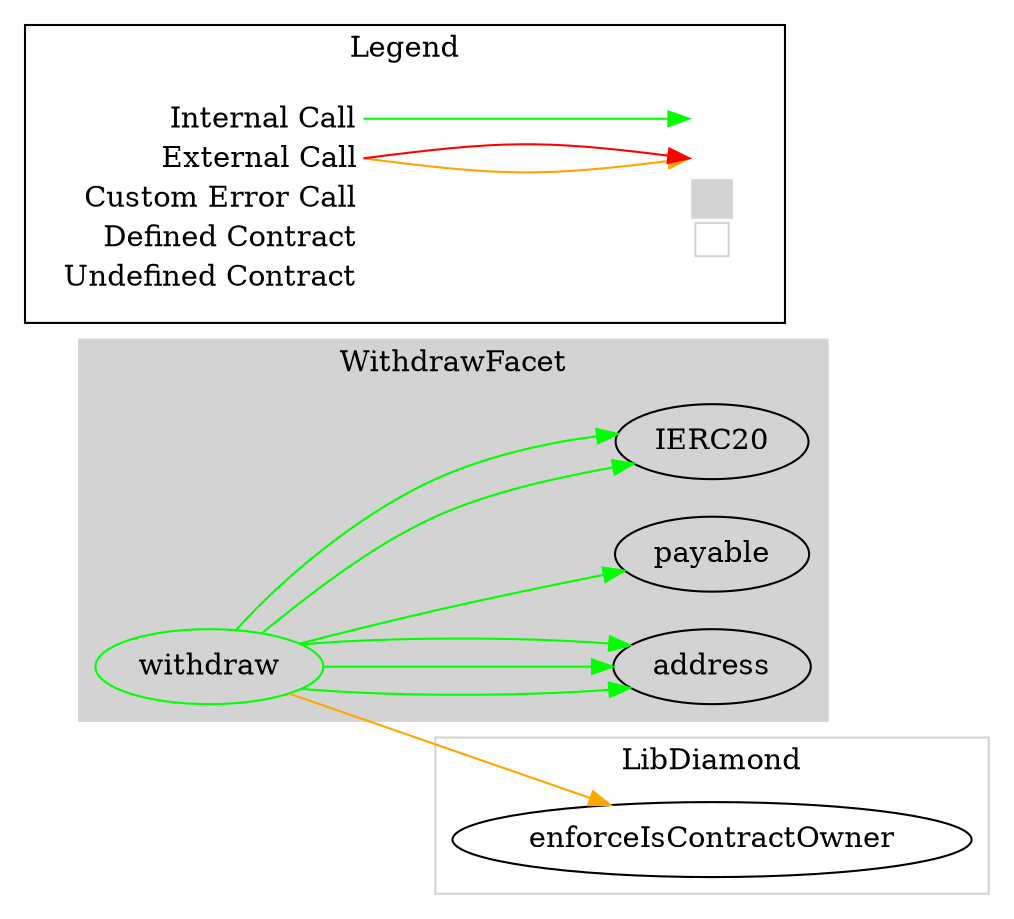 digraph G {
  graph [ ratio = "auto", page = "100", compound =true ];
subgraph "clusterWithdrawFacet" {
  graph [ label = "WithdrawFacet", color = "lightgray", style = "filled", bgcolor = "lightgray" ];
  "WithdrawFacet.withdraw" [ label = "withdraw", color = "green" ];
  "WithdrawFacet.address" [ label = "address" ];
  "WithdrawFacet.payable" [ label = "payable" ];
  "WithdrawFacet.IERC20" [ label = "IERC20" ];
}

subgraph "clusterLibDiamond" {
  graph [ label = "LibDiamond", color = "lightgray" ];
  "LibDiamond.enforceIsContractOwner" [ label = "enforceIsContractOwner" ];
}

  "WithdrawFacet.withdraw";
  "LibDiamond.enforceIsContractOwner";
  "WithdrawFacet.address";
  "WithdrawFacet.payable";
  "WithdrawFacet.IERC20";
  "WithdrawFacet.withdraw" -> "LibDiamond.enforceIsContractOwner" [ color = "orange" ];
  "WithdrawFacet.withdraw" -> "WithdrawFacet.address" [ color = "green" ];
  "WithdrawFacet.withdraw" -> "WithdrawFacet.address" [ color = "green" ];
  "WithdrawFacet.withdraw" -> "WithdrawFacet.payable" [ color = "green" ];
  "WithdrawFacet.withdraw" -> "WithdrawFacet.IERC20" [ color = "green" ];
  "WithdrawFacet.withdraw" -> "WithdrawFacet.address" [ color = "green" ];
  "WithdrawFacet.withdraw" -> "WithdrawFacet.IERC20" [ color = "green" ];


rankdir=LR
node [shape=plaintext]
subgraph cluster_01 { 
label = "Legend";
key [label=<<table border="0" cellpadding="2" cellspacing="0" cellborder="0">
  <tr><td align="right" port="i1">Internal Call</td></tr>
  <tr><td align="right" port="i2">External Call</td></tr>
  <tr><td align="right" port="i2">Custom Error Call</td></tr>
  <tr><td align="right" port="i3">Defined Contract</td></tr>
  <tr><td align="right" port="i4">Undefined Contract</td></tr>
  </table>>]
key2 [label=<<table border="0" cellpadding="2" cellspacing="0" cellborder="0">
  <tr><td port="i1">&nbsp;&nbsp;&nbsp;</td></tr>
  <tr><td port="i2">&nbsp;&nbsp;&nbsp;</td></tr>
  <tr><td port="i3" bgcolor="lightgray">&nbsp;&nbsp;&nbsp;</td></tr>
  <tr><td port="i4">
    <table border="1" cellborder="0" cellspacing="0" cellpadding="7" color="lightgray">
      <tr>
       <td></td>
      </tr>
     </table>
  </td></tr>
  </table>>]
key:i1:e -> key2:i1:w [color="green"]
key:i2:e -> key2:i2:w [color="orange"]
key:i2:e -> key2:i2:w [color="red"]
}
}

